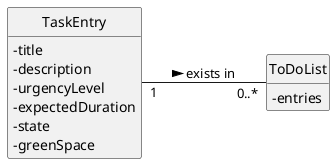 @startuml
skinparam monochrome true
skinparam packageStyle rectangle
skinparam shadowing false

left to right direction

skinparam classAttributeIconSize 0

hide circle
hide methods



class "TaskEntry" {
    -title
    -description
    -urgencyLevel
    -expectedDuration
    -state
    -greenSpace

}


class "ToDoList" {
    -entries
}


TaskEntry "1" -- "0..*" ToDoList : exists in >

@enduml
